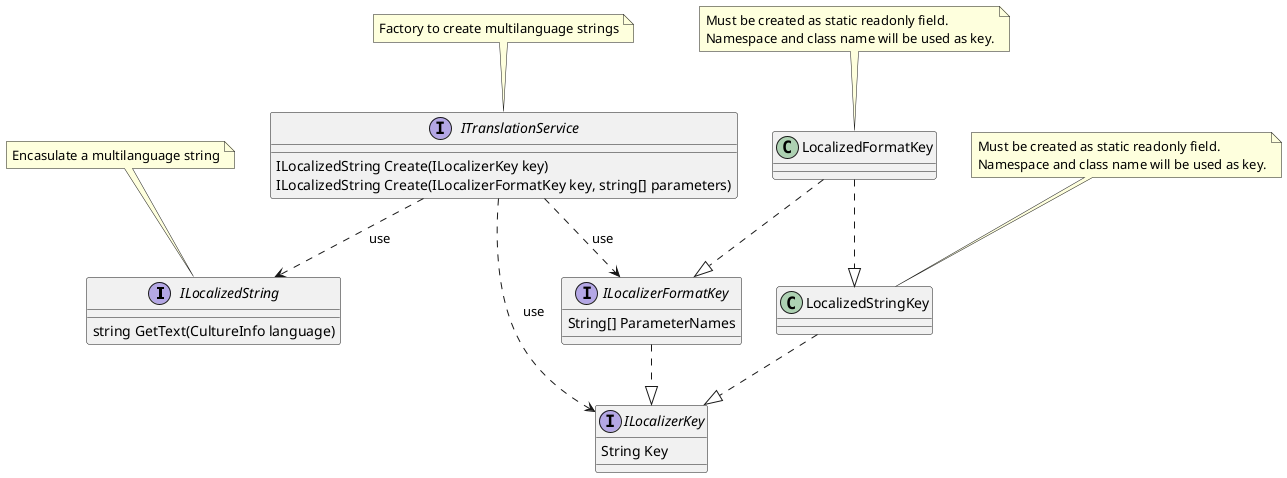 ﻿@startuml

interface ILocalizedString {
	string GetText(CultureInfo language)
}
note top: Encasulate a multilanguage string

interface ITranslationService {
	ILocalizedString Create(ILocalizerKey key)
	ILocalizedString Create(ILocalizerFormatKey key, string[] parameters)
}
note top: Factory to create multilanguage strings
ITranslationService ..> ILocalizedString : use
ITranslationService ..> ILocalizerKey : use
ITranslationService ..> ILocalizerFormatKey : use

interface ILocalizerKey{
	String Key
}

interface ILocalizerFormatKey {
	String[] ParameterNames
}
ILocalizerFormatKey ..|> ILocalizerKey

class LocalizedStringKey
note top of LocalizedStringKey
Must be created as static readonly field.
Namespace and class name will be used as key.
end note
LocalizedStringKey ..|> ILocalizerKey

class LocalizedFormatKey
note top of LocalizedFormatKey
Must be created as static readonly field.
Namespace and class name will be used as key.
end note

LocalizedFormatKey ..|> LocalizedStringKey
LocalizedFormatKey ..|> ILocalizerFormatKey

@enduml